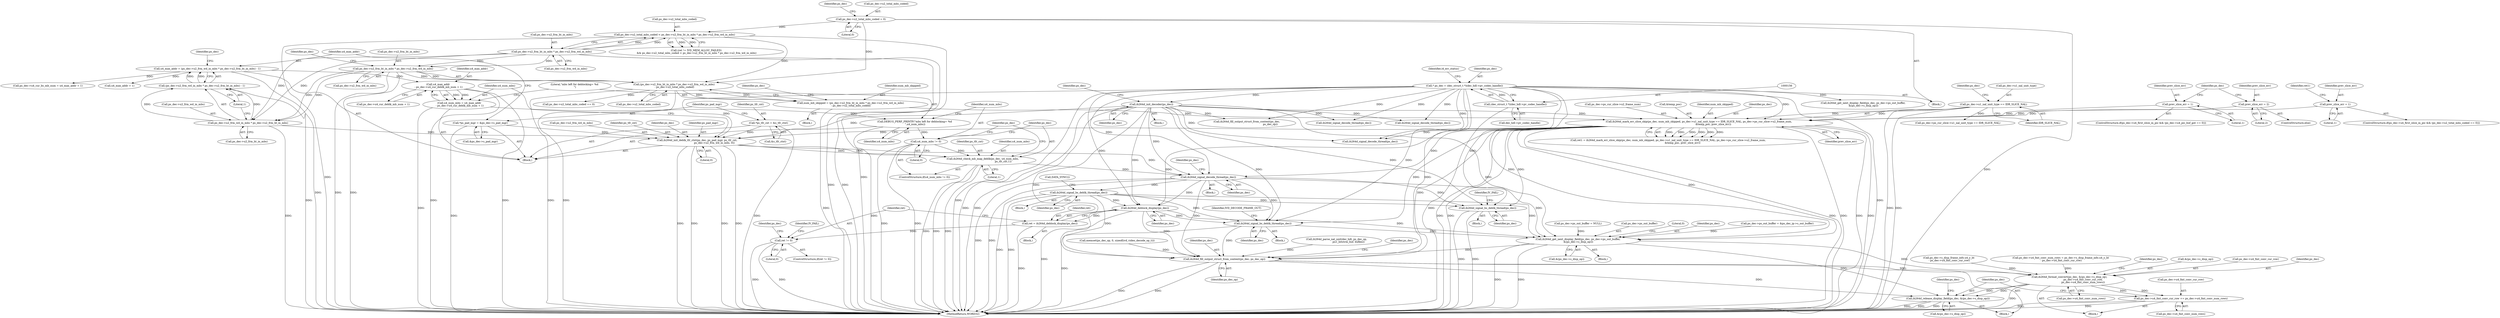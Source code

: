 digraph "0_Android_7109ce3f8f90a28ca9f0ee6e14f6ac5e414c62cf@API" {
"1001712" [label="(Call,ih264d_signal_decode_thread(ps_dec))"];
"1000896" [label="(Call,ih264d_init_decoder(ps_dec))"];
"1000153" [label="(Call,* ps_dec = (dec_struct_t *)(dec_hdl->pv_codec_handle))"];
"1000155" [label="(Call,(dec_struct_t *)(dec_hdl->pv_codec_handle))"];
"1001678" [label="(Call,ih264d_init_deblk_tfr_ctxt(ps_dec, ps_pad_mgr, ps_tfr_cxt,\n                                           ps_dec->u2_frm_wd_in_mbs, 0))"];
"1001541" [label="(Call,ih264d_mark_err_slice_skip(ps_dec, num_mb_skipped, ps_dec->u1_nal_unit_type == IDR_SLICE_NAL, ps_dec->ps_cur_slice->u2_frame_num,\n                                    &temp_poc, prev_slice_err))"];
"1001496" [label="(Call,num_mb_skipped = (ps_dec->u2_frm_ht_in_mbs * ps_dec->u2_frm_wd_in_mbs)\n - ps_dec->u2_total_mbs_coded)"];
"1001498" [label="(Call,(ps_dec->u2_frm_ht_in_mbs * ps_dec->u2_frm_wd_in_mbs)\n - ps_dec->u2_total_mbs_coded)"];
"1001499" [label="(Call,ps_dec->u2_frm_ht_in_mbs * ps_dec->u2_frm_wd_in_mbs)"];
"1001484" [label="(Call,ps_dec->u2_frm_ht_in_mbs * ps_dec->u2_frm_wd_in_mbs)"];
"1001480" [label="(Call,ps_dec->u2_total_mbs_coded < ps_dec->u2_frm_ht_in_mbs * ps_dec->u2_frm_wd_in_mbs)"];
"1000908" [label="(Call,ps_dec->u2_total_mbs_coded = 0)"];
"1001544" [label="(Call,ps_dec->u1_nal_unit_type == IDR_SLICE_NAL)"];
"1001519" [label="(Call,prev_slice_err = 1)"];
"1001536" [label="(Call,prev_slice_err = 1)"];
"1001523" [label="(Call,prev_slice_err = 2)"];
"1001654" [label="(Call,*ps_pad_mgr = &ps_dec->s_pad_mgr)"];
"1001649" [label="(Call,*ps_tfr_cxt = &s_tfr_ctxt)"];
"1001663" [label="(Call,ps_dec->u2_frm_wd_in_mbs * ps_dec->u2_frm_ht_in_mbs)"];
"1001702" [label="(Call,ih264d_check_mb_map_deblk(ps_dec, u4_num_mbs,\n                                                   ps_tfr_cxt,1))"];
"1001699" [label="(Call,u4_num_mbs != 0)"];
"1001695" [label="(Call,DEBUG_PERF_PRINTF(\"mbs left for deblocking= %d \n\",u4_num_mbs))"];
"1001686" [label="(Call,u4_num_mbs = u4_max_addr\n - ps_dec->u4_cur_deblk_mb_num + 1)"];
"1001688" [label="(Call,u4_max_addr\n - ps_dec->u4_cur_deblk_mb_num + 1)"];
"1001660" [label="(Call,u4_max_addr = (ps_dec->u2_frm_wd_in_mbs * ps_dec->u2_frm_ht_in_mbs) - 1)"];
"1001662" [label="(Call,(ps_dec->u2_frm_wd_in_mbs * ps_dec->u2_frm_ht_in_mbs) - 1)"];
"1001721" [label="(Call,ih264d_signal_bs_deblk_thread(ps_dec))"];
"1001820" [label="(Call,ih264d_signal_bs_deblk_thread(ps_dec))"];
"1001876" [label="(Call,ih264d_deblock_display(ps_dec))"];
"1001874" [label="(Call,ret = ih264d_deblock_display(ps_dec))"];
"1001879" [label="(Call,ret != 0)"];
"1001998" [label="(Call,ih264d_signal_bs_deblk_thread(ps_dec))"];
"1002012" [label="(Call,ih264d_get_next_display_field(ps_dec, ps_dec->ps_out_buffer,\n &(ps_dec->s_disp_op)))"];
"1002040" [label="(Call,ih264d_fill_output_struct_from_context(ps_dec, ps_dec_op))"];
"1002071" [label="(Call,ih264d_format_convert(ps_dec, &(ps_dec->s_disp_op),\n                                  ps_dec->u4_fmt_conv_cur_row,\n                                  ps_dec->u4_fmt_conv_num_rows))"];
"1002083" [label="(Call,ps_dec->u4_fmt_conv_cur_row += ps_dec->u4_fmt_conv_num_rows)"];
"1002090" [label="(Call,ih264d_release_display_field(ps_dec, &(ps_dec->s_disp_op)))"];
"1001253" [label="(Call,ih264d_fill_output_struct_from_context(ps_dec,\n                                                           ps_dec_op))"];
"1001536" [label="(Call,prev_slice_err = 1)"];
"1001656" [label="(Call,&ps_dec->s_pad_mgr)"];
"1002041" [label="(Identifier,ps_dec)"];
"1001556" [label="(Identifier,prev_slice_err)"];
"1002073" [label="(Call,&(ps_dec->s_disp_op))"];
"1001874" [label="(Call,ret = ih264d_deblock_display(ps_dec))"];
"1001717" [label="(Identifier,ps_dec)"];
"1001551" [label="(Identifier,ps_dec)"];
"1000895" [label="(Block,)"];
"1001875" [label="(Identifier,ret)"];
"1001888" [label="(Identifier,ps_dec)"];
"1002012" [label="(Call,ih264d_get_next_display_field(ps_dec, ps_dec->ps_out_buffer,\n &(ps_dec->s_disp_op)))"];
"1001700" [label="(Identifier,u4_num_mbs)"];
"1001538" [label="(Literal,1)"];
"1001531" [label="(Call,ps_dec->u2_total_mbs_coded == 0)"];
"1001506" [label="(Call,ps_dec->u2_total_mbs_coded)"];
"1001500" [label="(Call,ps_dec->u2_frm_ht_in_mbs)"];
"1002077" [label="(Call,ps_dec->u4_fmt_conv_cur_row)"];
"1002091" [label="(Identifier,ps_dec)"];
"1002017" [label="(Call,&(ps_dec->s_disp_op))"];
"1001512" [label="(Identifier,ps_dec)"];
"1002100" [label="(Identifier,ps_dec)"];
"1001667" [label="(Call,ps_dec->u2_frm_ht_in_mbs)"];
"1001820" [label="(Call,ih264d_signal_bs_deblk_thread(ps_dec))"];
"1001476" [label="(Call,(ret != IVD_MEM_ALLOC_FAILED)\n && ps_dec->u2_total_mbs_coded < ps_dec->u2_frm_ht_in_mbs * ps_dec->u2_frm_wd_in_mbs)"];
"1002090" [label="(Call,ih264d_release_display_field(ps_dec, &(ps_dec->s_disp_op)))"];
"1002057" [label="(Block,)"];
"1001675" [label="(Call,u4_max_addr + 1)"];
"1001704" [label="(Identifier,u4_num_mbs)"];
"1002011" [label="(Block,)"];
"1001720" [label="(Block,)"];
"1001876" [label="(Call,ih264d_deblock_display(ps_dec))"];
"1002000" [label="(Block,)"];
"1001484" [label="(Call,ps_dec->u2_frm_ht_in_mbs * ps_dec->u2_frm_wd_in_mbs)"];
"1001291" [label="(Call,ih264d_parse_nal_unit(dec_hdl, ps_dec_op,\n                              pu1_bitstrm_buf, buflen))"];
"1001496" [label="(Call,num_mb_skipped = (ps_dec->u2_frm_ht_in_mbs * ps_dec->u2_frm_wd_in_mbs)\n - ps_dec->u2_total_mbs_coded)"];
"1001189" [label="(Call,ih264d_signal_decode_thread(ps_dec))"];
"1001644" [label="(Block,)"];
"1000324" [label="(Call,ps_dec->ps_out_buffer = &ps_dec_ip->s_out_buffer)"];
"1002072" [label="(Identifier,ps_dec)"];
"1001662" [label="(Call,(ps_dec->u2_frm_wd_in_mbs * ps_dec->u2_frm_ht_in_mbs) - 1)"];
"1000311" [label="(Call,ps_dec->ps_out_buffer = NULL)"];
"1001650" [label="(Identifier,ps_tfr_cxt)"];
"1001673" [label="(Identifier,ps_dec)"];
"1001695" [label="(Call,DEBUG_PERF_PRINTF(\"mbs left for deblocking= %d \n\",u4_num_mbs))"];
"1001699" [label="(Call,u4_num_mbs != 0)"];
"1002071" [label="(Call,ih264d_format_convert(ps_dec, &(ps_dec->s_disp_op),\n                                  ps_dec->u4_fmt_conv_cur_row,\n                                  ps_dec->u4_fmt_conv_num_rows))"];
"1001539" [label="(Call,ret1 = ih264d_mark_err_slice_skip(ps_dec, num_mb_skipped, ps_dec->u1_nal_unit_type == IDR_SLICE_NAL, ps_dec->ps_cur_slice->u2_frame_num,\n                                    &temp_poc, prev_slice_err))"];
"1001660" [label="(Call,u4_max_addr = (ps_dec->u2_frm_wd_in_mbs * ps_dec->u2_frm_ht_in_mbs) - 1)"];
"1001687" [label="(Identifier,u4_num_mbs)"];
"1002014" [label="(Call,ps_dec->ps_out_buffer)"];
"1001712" [label="(Call,ih264d_signal_decode_thread(ps_dec))"];
"1001879" [label="(Call,ret != 0)"];
"1001671" [label="(Call,ps_dec->u4_cur_bs_mb_num = u4_max_addr + 1)"];
"1000151" [label="(Block,)"];
"1001997" [label="(Block,)"];
"1001520" [label="(Identifier,prev_slice_err)"];
"1001680" [label="(Identifier,ps_pad_mgr)"];
"1001498" [label="(Call,(ps_dec->u2_frm_ht_in_mbs * ps_dec->u2_frm_wd_in_mbs)\n - ps_dec->u2_total_mbs_coded)"];
"1001497" [label="(Identifier,num_mb_skipped)"];
"1001705" [label="(Identifier,ps_tfr_cxt)"];
"1001713" [label="(Identifier,ps_dec)"];
"1000713" [label="(Call,ih264d_get_next_display_field(ps_dec, ps_dec->ps_out_buffer,\n &(ps_dec->s_disp_op)))"];
"1001649" [label="(Call,*ps_tfr_cxt = &s_tfr_ctxt)"];
"1000155" [label="(Call,(dec_struct_t *)(dec_hdl->pv_codec_handle))"];
"1000897" [label="(Identifier,ps_dec)"];
"1001661" [label="(Identifier,u4_max_addr)"];
"1001706" [label="(Literal,1)"];
"1001480" [label="(Call,ps_dec->u2_total_mbs_coded < ps_dec->u2_frm_ht_in_mbs * ps_dec->u2_frm_wd_in_mbs)"];
"1001701" [label="(Literal,0)"];
"1001821" [label="(Identifier,ps_dec)"];
"1001682" [label="(Call,ps_dec->u2_frm_wd_in_mbs)"];
"1001526" [label="(ControlStructure,if(ps_dec->u4_first_slice_in_pic && (ps_dec->u2_total_mbs_coded == 0)))"];
"1001545" [label="(Call,ps_dec->u1_nal_unit_type)"];
"1001999" [label="(Identifier,ps_dec)"];
"1001881" [label="(Literal,0)"];
"1001519" [label="(Call,prev_slice_err = 1)"];
"1000908" [label="(Call,ps_dec->u2_total_mbs_coded = 0)"];
"1001481" [label="(Call,ps_dec->u2_total_mbs_coded)"];
"1001403" [label="(Call,ih264d_signal_decode_thread(ps_dec))"];
"1001697" [label="(Identifier,u4_num_mbs)"];
"1001904" [label="(Call,ps_dec->ps_cur_slice->u1_nal_unit_type == IDR_SLICE_NAL)"];
"1001589" [label="(Call,ih264d_signal_decode_thread(ps_dec))"];
"1001678" [label="(Call,ih264d_init_deblk_tfr_ctxt(ps_dec, ps_pad_mgr, ps_tfr_cxt,\n                                           ps_dec->u2_frm_wd_in_mbs, 0))"];
"1002046" [label="(Identifier,ps_dec)"];
"1001880" [label="(Identifier,ret)"];
"1001688" [label="(Call,u4_max_addr\n - ps_dec->u4_cur_deblk_mb_num + 1)"];
"1001696" [label="(Literal,\"mbs left for deblocking= %d \n\")"];
"1002087" [label="(Call,ps_dec->u4_fmt_conv_num_rows)"];
"1000912" [label="(Literal,0)"];
"1001540" [label="(Identifier,ret1)"];
"1001877" [label="(Identifier,ps_dec)"];
"1001616" [label="(Block,)"];
"1001499" [label="(Call,ps_dec->u2_frm_ht_in_mbs * ps_dec->u2_frm_wd_in_mbs)"];
"1002040" [label="(Call,ih264d_fill_output_struct_from_context(ps_dec, ps_dec_op))"];
"1001690" [label="(Call,ps_dec->u4_cur_deblk_mb_num + 1)"];
"1002042" [label="(Identifier,ps_dec_op)"];
"1001819" [label="(Block,)"];
"1002080" [label="(Call,ps_dec->u4_fmt_conv_num_rows)"];
"1002092" [label="(Call,&(ps_dec->s_disp_op))"];
"1001521" [label="(Literal,1)"];
"1002160" [label="(MethodReturn,WORD32)"];
"1001878" [label="(ControlStructure,if(ret != 0))"];
"1001884" [label="(Identifier,IV_FAIL)"];
"1001703" [label="(Identifier,ps_dec)"];
"1001685" [label="(Literal,0)"];
"1000896" [label="(Call,ih264d_init_decoder(ps_dec))"];
"1001488" [label="(Call,ps_dec->u2_frm_wd_in_mbs)"];
"1001542" [label="(Identifier,ps_dec)"];
"1001998" [label="(Call,ih264d_signal_bs_deblk_thread(ps_dec))"];
"1001681" [label="(Identifier,ps_tfr_cxt)"];
"1001721" [label="(Call,ih264d_signal_bs_deblk_thread(ps_dec))"];
"1001663" [label="(Call,ps_dec->u2_frm_wd_in_mbs * ps_dec->u2_frm_ht_in_mbs)"];
"1001664" [label="(Call,ps_dec->u2_frm_wd_in_mbs)"];
"1001524" [label="(Identifier,prev_slice_err)"];
"1001709" [label="(Identifier,ps_dec)"];
"1001507" [label="(Identifier,ps_dec)"];
"1000154" [label="(Identifier,ps_dec)"];
"1001548" [label="(Identifier,IDR_SLICE_NAL)"];
"1001537" [label="(Identifier,prev_slice_err)"];
"1001491" [label="(Block,)"];
"1001529" [label="(Identifier,ps_dec)"];
"1001823" [label="(Identifier,IV_FAIL)"];
"1001655" [label="(Identifier,ps_pad_mgr)"];
"1001549" [label="(Call,ps_dec->ps_cur_slice->u2_frame_num)"];
"1000153" [label="(Call,* ps_dec = (dec_struct_t *)(dec_hdl->pv_codec_handle))"];
"1002062" [label="(Call,ps_dec->s_disp_frame_info.u4_y_ht\n - ps_dec->u4_fmt_conv_cur_row)"];
"1001523" [label="(Call,prev_slice_err = 2)"];
"1001544" [label="(Call,ps_dec->u1_nal_unit_type == IDR_SLICE_NAL)"];
"1001723" [label="(Call,DATA_SYNC())"];
"1002084" [label="(Call,ps_dec->u4_fmt_conv_cur_row)"];
"1002023" [label="(Literal,0)"];
"1001702" [label="(Call,ih264d_check_mb_map_deblk(ps_dec, u4_num_mbs,\n                                                   ps_tfr_cxt,1))"];
"1001525" [label="(Literal,2)"];
"1001722" [label="(Identifier,ps_dec)"];
"1001554" [label="(Call,&temp_poc)"];
"1001485" [label="(Call,ps_dec->u2_frm_ht_in_mbs)"];
"1001698" [label="(ControlStructure,if(u4_num_mbs != 0))"];
"1001543" [label="(Identifier,num_mb_skipped)"];
"1002058" [label="(Call,ps_dec->u4_fmt_conv_num_rows = ps_dec->s_disp_frame_info.u4_y_ht\n - ps_dec->u4_fmt_conv_cur_row)"];
"1001541" [label="(Call,ih264d_mark_err_slice_skip(ps_dec, num_mb_skipped, ps_dec->u1_nal_unit_type == IDR_SLICE_NAL, ps_dec->ps_cur_slice->u2_frame_num,\n                                    &temp_poc, prev_slice_err))"];
"1002085" [label="(Identifier,ps_dec)"];
"1001522" [label="(ControlStructure,else)"];
"1000915" [label="(Identifier,ps_dec)"];
"1002004" [label="(Identifier,IVD_DECODE_FRAME_OUT)"];
"1001686" [label="(Call,u4_num_mbs = u4_max_addr\n - ps_dec->u4_cur_deblk_mb_num + 1)"];
"1001873" [label="(Block,)"];
"1001670" [label="(Literal,1)"];
"1001654" [label="(Call,*ps_pad_mgr = &ps_dec->s_pad_mgr)"];
"1001503" [label="(Call,ps_dec->u2_frm_wd_in_mbs)"];
"1002013" [label="(Identifier,ps_dec)"];
"1000227" [label="(Call,memset(ps_dec_op, 0, sizeof(ivd_video_decode_op_t)))"];
"1000162" [label="(Identifier,i4_err_status)"];
"1001509" [label="(ControlStructure,if(ps_dec->u4_first_slice_in_pic && (ps_dec->u4_pic_buf_got == 0)))"];
"1000900" [label="(Identifier,ps_dec)"];
"1001689" [label="(Identifier,u4_max_addr)"];
"1002083" [label="(Call,ps_dec->u4_fmt_conv_cur_row += ps_dec->u4_fmt_conv_num_rows)"];
"1001651" [label="(Call,&s_tfr_ctxt)"];
"1000157" [label="(Call,dec_hdl->pv_codec_handle)"];
"1000909" [label="(Call,ps_dec->u2_total_mbs_coded)"];
"1001679" [label="(Identifier,ps_dec)"];
"1001712" -> "1001616"  [label="AST: "];
"1001712" -> "1001713"  [label="CFG: "];
"1001713" -> "1001712"  [label="AST: "];
"1001717" -> "1001712"  [label="CFG: "];
"1001712" -> "1002160"  [label="DDG: "];
"1001712" -> "1002160"  [label="DDG: "];
"1000896" -> "1001712"  [label="DDG: "];
"1001678" -> "1001712"  [label="DDG: "];
"1001541" -> "1001712"  [label="DDG: "];
"1000153" -> "1001712"  [label="DDG: "];
"1001702" -> "1001712"  [label="DDG: "];
"1001712" -> "1001721"  [label="DDG: "];
"1001712" -> "1001820"  [label="DDG: "];
"1001712" -> "1001876"  [label="DDG: "];
"1001712" -> "1001998"  [label="DDG: "];
"1001712" -> "1002012"  [label="DDG: "];
"1001712" -> "1002040"  [label="DDG: "];
"1000896" -> "1000895"  [label="AST: "];
"1000896" -> "1000897"  [label="CFG: "];
"1000897" -> "1000896"  [label="AST: "];
"1000900" -> "1000896"  [label="CFG: "];
"1000896" -> "1002160"  [label="DDG: "];
"1000896" -> "1002160"  [label="DDG: "];
"1000153" -> "1000896"  [label="DDG: "];
"1000896" -> "1001189"  [label="DDG: "];
"1000896" -> "1001253"  [label="DDG: "];
"1000896" -> "1001403"  [label="DDG: "];
"1000896" -> "1001541"  [label="DDG: "];
"1000896" -> "1001589"  [label="DDG: "];
"1000896" -> "1001678"  [label="DDG: "];
"1000896" -> "1001820"  [label="DDG: "];
"1000896" -> "1001876"  [label="DDG: "];
"1000896" -> "1001998"  [label="DDG: "];
"1000896" -> "1002012"  [label="DDG: "];
"1000896" -> "1002040"  [label="DDG: "];
"1000153" -> "1000151"  [label="AST: "];
"1000153" -> "1000155"  [label="CFG: "];
"1000154" -> "1000153"  [label="AST: "];
"1000155" -> "1000153"  [label="AST: "];
"1000162" -> "1000153"  [label="CFG: "];
"1000153" -> "1002160"  [label="DDG: "];
"1000153" -> "1002160"  [label="DDG: "];
"1000155" -> "1000153"  [label="DDG: "];
"1000153" -> "1000713"  [label="DDG: "];
"1000153" -> "1001189"  [label="DDG: "];
"1000153" -> "1001253"  [label="DDG: "];
"1000153" -> "1001403"  [label="DDG: "];
"1000153" -> "1001541"  [label="DDG: "];
"1000153" -> "1001589"  [label="DDG: "];
"1000153" -> "1001678"  [label="DDG: "];
"1000153" -> "1001820"  [label="DDG: "];
"1000153" -> "1001876"  [label="DDG: "];
"1000153" -> "1001998"  [label="DDG: "];
"1000153" -> "1002012"  [label="DDG: "];
"1000153" -> "1002040"  [label="DDG: "];
"1000155" -> "1000157"  [label="CFG: "];
"1000156" -> "1000155"  [label="AST: "];
"1000157" -> "1000155"  [label="AST: "];
"1000155" -> "1002160"  [label="DDG: "];
"1001678" -> "1001644"  [label="AST: "];
"1001678" -> "1001685"  [label="CFG: "];
"1001679" -> "1001678"  [label="AST: "];
"1001680" -> "1001678"  [label="AST: "];
"1001681" -> "1001678"  [label="AST: "];
"1001682" -> "1001678"  [label="AST: "];
"1001685" -> "1001678"  [label="AST: "];
"1001687" -> "1001678"  [label="CFG: "];
"1001678" -> "1002160"  [label="DDG: "];
"1001678" -> "1002160"  [label="DDG: "];
"1001678" -> "1002160"  [label="DDG: "];
"1001678" -> "1002160"  [label="DDG: "];
"1001541" -> "1001678"  [label="DDG: "];
"1001654" -> "1001678"  [label="DDG: "];
"1001649" -> "1001678"  [label="DDG: "];
"1001663" -> "1001678"  [label="DDG: "];
"1001678" -> "1001702"  [label="DDG: "];
"1001678" -> "1001702"  [label="DDG: "];
"1001541" -> "1001539"  [label="AST: "];
"1001541" -> "1001556"  [label="CFG: "];
"1001542" -> "1001541"  [label="AST: "];
"1001543" -> "1001541"  [label="AST: "];
"1001544" -> "1001541"  [label="AST: "];
"1001549" -> "1001541"  [label="AST: "];
"1001554" -> "1001541"  [label="AST: "];
"1001556" -> "1001541"  [label="AST: "];
"1001539" -> "1001541"  [label="CFG: "];
"1001541" -> "1002160"  [label="DDG: "];
"1001541" -> "1002160"  [label="DDG: "];
"1001541" -> "1002160"  [label="DDG: "];
"1001541" -> "1002160"  [label="DDG: "];
"1001541" -> "1002160"  [label="DDG: "];
"1001541" -> "1002160"  [label="DDG: "];
"1001541" -> "1001539"  [label="DDG: "];
"1001541" -> "1001539"  [label="DDG: "];
"1001541" -> "1001539"  [label="DDG: "];
"1001541" -> "1001539"  [label="DDG: "];
"1001541" -> "1001539"  [label="DDG: "];
"1001541" -> "1001539"  [label="DDG: "];
"1001496" -> "1001541"  [label="DDG: "];
"1001544" -> "1001541"  [label="DDG: "];
"1001544" -> "1001541"  [label="DDG: "];
"1001519" -> "1001541"  [label="DDG: "];
"1001536" -> "1001541"  [label="DDG: "];
"1001523" -> "1001541"  [label="DDG: "];
"1001541" -> "1001589"  [label="DDG: "];
"1001541" -> "1001820"  [label="DDG: "];
"1001541" -> "1001876"  [label="DDG: "];
"1001541" -> "1001998"  [label="DDG: "];
"1001541" -> "1002012"  [label="DDG: "];
"1001541" -> "1002040"  [label="DDG: "];
"1001496" -> "1001491"  [label="AST: "];
"1001496" -> "1001498"  [label="CFG: "];
"1001497" -> "1001496"  [label="AST: "];
"1001498" -> "1001496"  [label="AST: "];
"1001512" -> "1001496"  [label="CFG: "];
"1001496" -> "1002160"  [label="DDG: "];
"1001498" -> "1001496"  [label="DDG: "];
"1001498" -> "1001496"  [label="DDG: "];
"1001498" -> "1001506"  [label="CFG: "];
"1001499" -> "1001498"  [label="AST: "];
"1001506" -> "1001498"  [label="AST: "];
"1001498" -> "1002160"  [label="DDG: "];
"1001498" -> "1002160"  [label="DDG: "];
"1001499" -> "1001498"  [label="DDG: "];
"1001499" -> "1001498"  [label="DDG: "];
"1001480" -> "1001498"  [label="DDG: "];
"1000908" -> "1001498"  [label="DDG: "];
"1001498" -> "1001531"  [label="DDG: "];
"1001499" -> "1001503"  [label="CFG: "];
"1001500" -> "1001499"  [label="AST: "];
"1001503" -> "1001499"  [label="AST: "];
"1001507" -> "1001499"  [label="CFG: "];
"1001499" -> "1002160"  [label="DDG: "];
"1001499" -> "1002160"  [label="DDG: "];
"1001484" -> "1001499"  [label="DDG: "];
"1001484" -> "1001499"  [label="DDG: "];
"1001499" -> "1001663"  [label="DDG: "];
"1001499" -> "1001663"  [label="DDG: "];
"1001484" -> "1001480"  [label="AST: "];
"1001484" -> "1001488"  [label="CFG: "];
"1001485" -> "1001484"  [label="AST: "];
"1001488" -> "1001484"  [label="AST: "];
"1001480" -> "1001484"  [label="CFG: "];
"1001484" -> "1002160"  [label="DDG: "];
"1001484" -> "1002160"  [label="DDG: "];
"1001484" -> "1001480"  [label="DDG: "];
"1001484" -> "1001480"  [label="DDG: "];
"1001484" -> "1001663"  [label="DDG: "];
"1001484" -> "1001663"  [label="DDG: "];
"1001480" -> "1001476"  [label="AST: "];
"1001481" -> "1001480"  [label="AST: "];
"1001476" -> "1001480"  [label="CFG: "];
"1001480" -> "1002160"  [label="DDG: "];
"1001480" -> "1002160"  [label="DDG: "];
"1001480" -> "1001476"  [label="DDG: "];
"1001480" -> "1001476"  [label="DDG: "];
"1000908" -> "1001480"  [label="DDG: "];
"1000908" -> "1000151"  [label="AST: "];
"1000908" -> "1000912"  [label="CFG: "];
"1000909" -> "1000908"  [label="AST: "];
"1000912" -> "1000908"  [label="AST: "];
"1000915" -> "1000908"  [label="CFG: "];
"1000908" -> "1002160"  [label="DDG: "];
"1001544" -> "1001548"  [label="CFG: "];
"1001545" -> "1001544"  [label="AST: "];
"1001548" -> "1001544"  [label="AST: "];
"1001551" -> "1001544"  [label="CFG: "];
"1001544" -> "1002160"  [label="DDG: "];
"1001544" -> "1002160"  [label="DDG: "];
"1001544" -> "1001904"  [label="DDG: "];
"1001519" -> "1001509"  [label="AST: "];
"1001519" -> "1001521"  [label="CFG: "];
"1001520" -> "1001519"  [label="AST: "];
"1001521" -> "1001519"  [label="AST: "];
"1001529" -> "1001519"  [label="CFG: "];
"1001536" -> "1001526"  [label="AST: "];
"1001536" -> "1001538"  [label="CFG: "];
"1001537" -> "1001536"  [label="AST: "];
"1001538" -> "1001536"  [label="AST: "];
"1001540" -> "1001536"  [label="CFG: "];
"1001523" -> "1001522"  [label="AST: "];
"1001523" -> "1001525"  [label="CFG: "];
"1001524" -> "1001523"  [label="AST: "];
"1001525" -> "1001523"  [label="AST: "];
"1001529" -> "1001523"  [label="CFG: "];
"1001654" -> "1001644"  [label="AST: "];
"1001654" -> "1001656"  [label="CFG: "];
"1001655" -> "1001654"  [label="AST: "];
"1001656" -> "1001654"  [label="AST: "];
"1001661" -> "1001654"  [label="CFG: "];
"1001654" -> "1002160"  [label="DDG: "];
"1001649" -> "1001644"  [label="AST: "];
"1001649" -> "1001651"  [label="CFG: "];
"1001650" -> "1001649"  [label="AST: "];
"1001651" -> "1001649"  [label="AST: "];
"1001655" -> "1001649"  [label="CFG: "];
"1001649" -> "1002160"  [label="DDG: "];
"1001663" -> "1001662"  [label="AST: "];
"1001663" -> "1001667"  [label="CFG: "];
"1001664" -> "1001663"  [label="AST: "];
"1001667" -> "1001663"  [label="AST: "];
"1001670" -> "1001663"  [label="CFG: "];
"1001663" -> "1002160"  [label="DDG: "];
"1001663" -> "1001662"  [label="DDG: "];
"1001663" -> "1001662"  [label="DDG: "];
"1001702" -> "1001698"  [label="AST: "];
"1001702" -> "1001706"  [label="CFG: "];
"1001703" -> "1001702"  [label="AST: "];
"1001704" -> "1001702"  [label="AST: "];
"1001705" -> "1001702"  [label="AST: "];
"1001706" -> "1001702"  [label="AST: "];
"1001709" -> "1001702"  [label="CFG: "];
"1001702" -> "1002160"  [label="DDG: "];
"1001702" -> "1002160"  [label="DDG: "];
"1001702" -> "1002160"  [label="DDG: "];
"1001699" -> "1001702"  [label="DDG: "];
"1001699" -> "1001698"  [label="AST: "];
"1001699" -> "1001701"  [label="CFG: "];
"1001700" -> "1001699"  [label="AST: "];
"1001701" -> "1001699"  [label="AST: "];
"1001703" -> "1001699"  [label="CFG: "];
"1001709" -> "1001699"  [label="CFG: "];
"1001699" -> "1002160"  [label="DDG: "];
"1001699" -> "1002160"  [label="DDG: "];
"1001695" -> "1001699"  [label="DDG: "];
"1001695" -> "1001644"  [label="AST: "];
"1001695" -> "1001697"  [label="CFG: "];
"1001696" -> "1001695"  [label="AST: "];
"1001697" -> "1001695"  [label="AST: "];
"1001700" -> "1001695"  [label="CFG: "];
"1001695" -> "1002160"  [label="DDG: "];
"1001686" -> "1001695"  [label="DDG: "];
"1001686" -> "1001644"  [label="AST: "];
"1001686" -> "1001688"  [label="CFG: "];
"1001687" -> "1001686"  [label="AST: "];
"1001688" -> "1001686"  [label="AST: "];
"1001696" -> "1001686"  [label="CFG: "];
"1001686" -> "1002160"  [label="DDG: "];
"1001688" -> "1001686"  [label="DDG: "];
"1001688" -> "1001686"  [label="DDG: "];
"1001688" -> "1001690"  [label="CFG: "];
"1001689" -> "1001688"  [label="AST: "];
"1001690" -> "1001688"  [label="AST: "];
"1001688" -> "1002160"  [label="DDG: "];
"1001688" -> "1002160"  [label="DDG: "];
"1001660" -> "1001688"  [label="DDG: "];
"1001660" -> "1001644"  [label="AST: "];
"1001660" -> "1001662"  [label="CFG: "];
"1001661" -> "1001660"  [label="AST: "];
"1001662" -> "1001660"  [label="AST: "];
"1001673" -> "1001660"  [label="CFG: "];
"1001660" -> "1002160"  [label="DDG: "];
"1001662" -> "1001660"  [label="DDG: "];
"1001662" -> "1001660"  [label="DDG: "];
"1001660" -> "1001671"  [label="DDG: "];
"1001660" -> "1001675"  [label="DDG: "];
"1001662" -> "1001670"  [label="CFG: "];
"1001670" -> "1001662"  [label="AST: "];
"1001662" -> "1002160"  [label="DDG: "];
"1001721" -> "1001720"  [label="AST: "];
"1001721" -> "1001722"  [label="CFG: "];
"1001722" -> "1001721"  [label="AST: "];
"1001723" -> "1001721"  [label="CFG: "];
"1001721" -> "1002160"  [label="DDG: "];
"1001721" -> "1002160"  [label="DDG: "];
"1001721" -> "1001820"  [label="DDG: "];
"1001721" -> "1001876"  [label="DDG: "];
"1001721" -> "1001998"  [label="DDG: "];
"1001721" -> "1002012"  [label="DDG: "];
"1001721" -> "1002040"  [label="DDG: "];
"1001820" -> "1001819"  [label="AST: "];
"1001820" -> "1001821"  [label="CFG: "];
"1001821" -> "1001820"  [label="AST: "];
"1001823" -> "1001820"  [label="CFG: "];
"1001820" -> "1002160"  [label="DDG: "];
"1001820" -> "1002160"  [label="DDG: "];
"1001876" -> "1001874"  [label="AST: "];
"1001876" -> "1001877"  [label="CFG: "];
"1001877" -> "1001876"  [label="AST: "];
"1001874" -> "1001876"  [label="CFG: "];
"1001876" -> "1002160"  [label="DDG: "];
"1001876" -> "1001874"  [label="DDG: "];
"1001876" -> "1001998"  [label="DDG: "];
"1001876" -> "1002012"  [label="DDG: "];
"1001876" -> "1002040"  [label="DDG: "];
"1001874" -> "1001873"  [label="AST: "];
"1001875" -> "1001874"  [label="AST: "];
"1001880" -> "1001874"  [label="CFG: "];
"1001874" -> "1002160"  [label="DDG: "];
"1001874" -> "1001879"  [label="DDG: "];
"1001879" -> "1001878"  [label="AST: "];
"1001879" -> "1001881"  [label="CFG: "];
"1001880" -> "1001879"  [label="AST: "];
"1001881" -> "1001879"  [label="AST: "];
"1001884" -> "1001879"  [label="CFG: "];
"1001888" -> "1001879"  [label="CFG: "];
"1001879" -> "1002160"  [label="DDG: "];
"1001879" -> "1002160"  [label="DDG: "];
"1001998" -> "1001997"  [label="AST: "];
"1001998" -> "1001999"  [label="CFG: "];
"1001999" -> "1001998"  [label="AST: "];
"1002004" -> "1001998"  [label="CFG: "];
"1001998" -> "1002160"  [label="DDG: "];
"1001998" -> "1002012"  [label="DDG: "];
"1001998" -> "1002040"  [label="DDG: "];
"1002012" -> "1002011"  [label="AST: "];
"1002012" -> "1002017"  [label="CFG: "];
"1002013" -> "1002012"  [label="AST: "];
"1002014" -> "1002012"  [label="AST: "];
"1002017" -> "1002012"  [label="AST: "];
"1002023" -> "1002012"  [label="CFG: "];
"1002012" -> "1002160"  [label="DDG: "];
"1002012" -> "1002160"  [label="DDG: "];
"1000311" -> "1002012"  [label="DDG: "];
"1000324" -> "1002012"  [label="DDG: "];
"1002012" -> "1002040"  [label="DDG: "];
"1002012" -> "1002071"  [label="DDG: "];
"1002012" -> "1002090"  [label="DDG: "];
"1002040" -> "1002000"  [label="AST: "];
"1002040" -> "1002042"  [label="CFG: "];
"1002041" -> "1002040"  [label="AST: "];
"1002042" -> "1002040"  [label="AST: "];
"1002046" -> "1002040"  [label="CFG: "];
"1002040" -> "1002160"  [label="DDG: "];
"1002040" -> "1002160"  [label="DDG: "];
"1001291" -> "1002040"  [label="DDG: "];
"1000227" -> "1002040"  [label="DDG: "];
"1002040" -> "1002071"  [label="DDG: "];
"1002040" -> "1002090"  [label="DDG: "];
"1002071" -> "1002057"  [label="AST: "];
"1002071" -> "1002080"  [label="CFG: "];
"1002072" -> "1002071"  [label="AST: "];
"1002073" -> "1002071"  [label="AST: "];
"1002077" -> "1002071"  [label="AST: "];
"1002080" -> "1002071"  [label="AST: "];
"1002085" -> "1002071"  [label="CFG: "];
"1002071" -> "1002160"  [label="DDG: "];
"1002062" -> "1002071"  [label="DDG: "];
"1002058" -> "1002071"  [label="DDG: "];
"1002071" -> "1002083"  [label="DDG: "];
"1002071" -> "1002083"  [label="DDG: "];
"1002071" -> "1002090"  [label="DDG: "];
"1002071" -> "1002090"  [label="DDG: "];
"1002083" -> "1002057"  [label="AST: "];
"1002083" -> "1002087"  [label="CFG: "];
"1002084" -> "1002083"  [label="AST: "];
"1002087" -> "1002083"  [label="AST: "];
"1002091" -> "1002083"  [label="CFG: "];
"1002083" -> "1002160"  [label="DDG: "];
"1002083" -> "1002160"  [label="DDG: "];
"1002090" -> "1002000"  [label="AST: "];
"1002090" -> "1002092"  [label="CFG: "];
"1002091" -> "1002090"  [label="AST: "];
"1002092" -> "1002090"  [label="AST: "];
"1002100" -> "1002090"  [label="CFG: "];
"1002090" -> "1002160"  [label="DDG: "];
"1002090" -> "1002160"  [label="DDG: "];
"1002090" -> "1002160"  [label="DDG: "];
}
